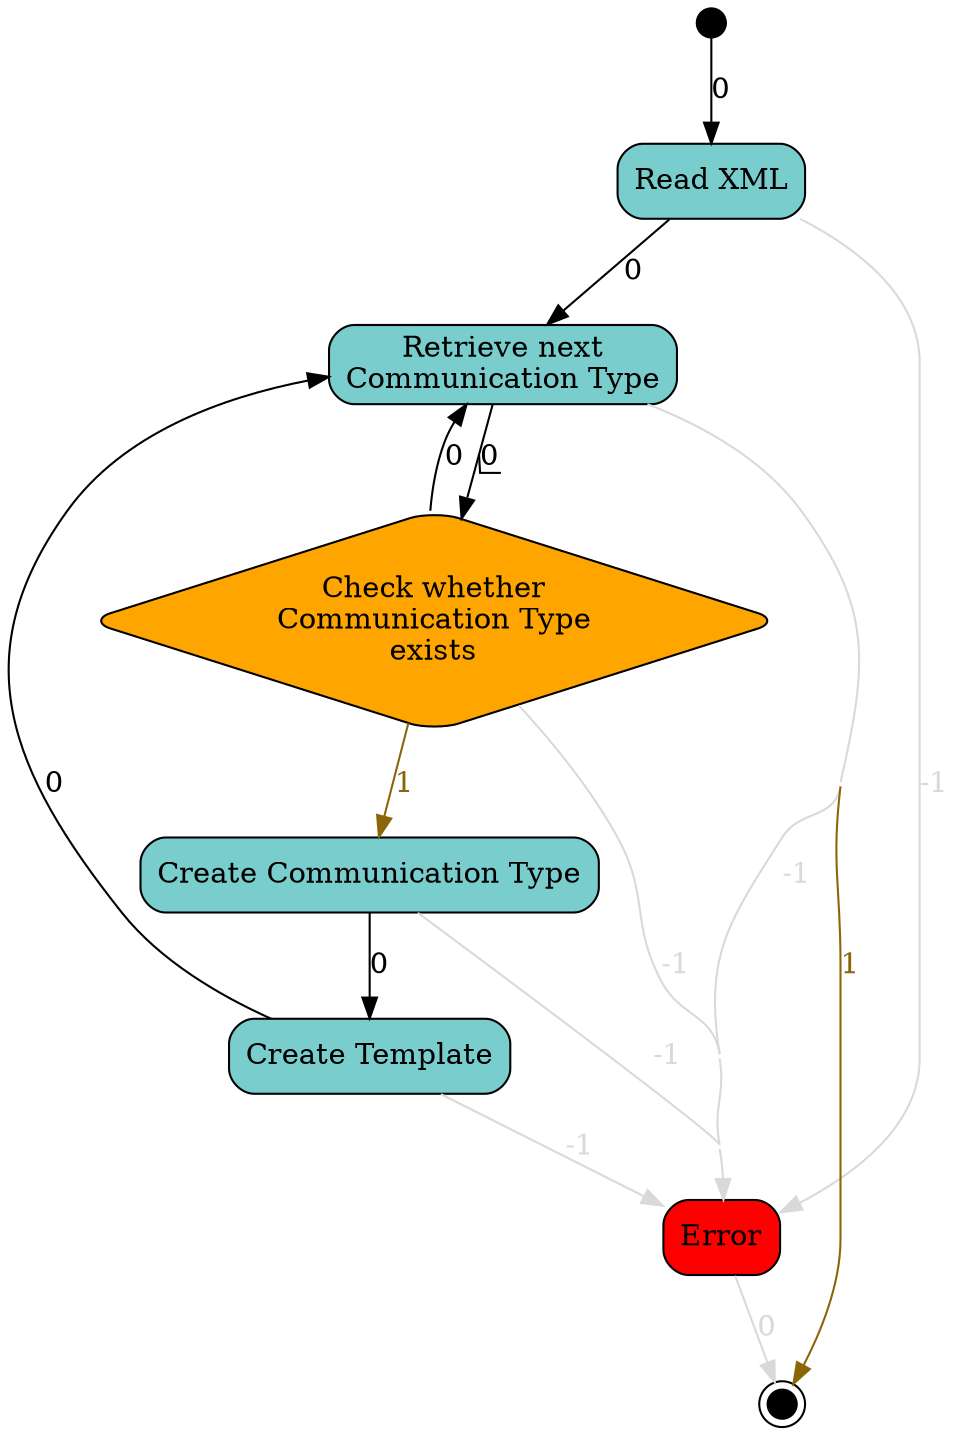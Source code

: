 digraph nlpMessagingGenerator {
    overlap=scale;
    splines=true;
    layers="process:errors";
    rankdir=TD;
    concentrate=true;
        
    node [shape=box, style="rounded,filled", layer=all, fillcolor="darkslategray3"];
    edge [layer=all];
    
    start [label="", shape=circle, fillcolor=black, fixedsize=true, width=0.2];
    
    readXml [label="Read XML"];
    retrieveNextCommType [label="Retrieve next\nCommunication Type"];
    checkCommType[label="Check whether\nCommunication Type\nexists", fillcolor="orange", shape="diamond"];
    // beginTransaction[label="Begin transaction", fillcolor="#D2D263"];
    createCommType[label="Create Communication Type"];
    createTemplate[label="Create Template"];
    // commitTransaction[label="Commit transaction", fillcolor="#D2D263"];
    // rollbackTransaction[label="Rollback transaction", fillcolor="#D2D263"];

    error [label="Error", layer="error", fillcolor="red"];

    end [label="", shape=doublecircle, fillcolor="black", fixedsize=true, width=0.2];

    start -> readXml [label="0"];
    readXml -> retrieveNextCommType [label="0"];
    readXml -> error [label="-1", layer="error", color="gray85", fontcolor="gray85"];
    retrieveNextCommType -> checkCommType [label="0", decorate="true"];
    retrieveNextCommType -> end[label="1", color="darkgoldenrod4", fontcolor="darkgoldenrod4"];
    retrieveNextCommType -> error [label="-1", layer="error", color="gray85", fontcolor="gray85"];
    checkCommType -> retrieveNextCommType[label="0"];
    // checkCommType -> beginTransaction[label="1", color="darkgoldenrod4", fontcolor="darkgoldenrod4"];
    checkCommType -> createCommType[label="1", color="darkgoldenrod4", fontcolor="darkgoldenrod4"];
    checkCommType -> error[label="-1", layer="error", color="gray85", fontcolor="gray85"];
    // beginTransaction -> createCommType[label="1", color="darkgoldenrod4", fontcolor="darkgoldenrod4"];
    // beginTransaction -> error[label="-1", layer="error", color="gray85", fontcolor="gray85"];
    createCommType -> createTemplate [label="0"];
    // createCommType -> rollbackTransaction [label="-1", layer="error", color="gray85", fontcolor="gray85"];
    createCommType -> error [label="-1", layer="error", color="gray85", fontcolor="gray85"];
    // createTemplate -> commitTransaction [label="0"];
    createTemplate -> retrieveNextCommType [label="0"];
    // createTemplate -> rollbackTransaction [label="-1", layer="error", color="gray85", fontcolor="gray85"];
    createTemplate -> error [label="-1", layer="error", color="gray85", fontcolor="gray85"];
    // commitTransaction -> retrieveNextCommType [label="0"];
    // commitTransaction -> rollbackTransaction [label="-1", layer="error", color="gray85", fontcolor="gray85"];
    // rollbackTransaction -> error [label="0"];
    // rollbackTransaction -> error [label="-1", layer="error", color="gray85", fontcolor="gray85"];
    error -> end[label="0", layer="error", color="gray85", fontcolor="gray85", fontcolor="gray85", fontcolor="gray85"];
}
